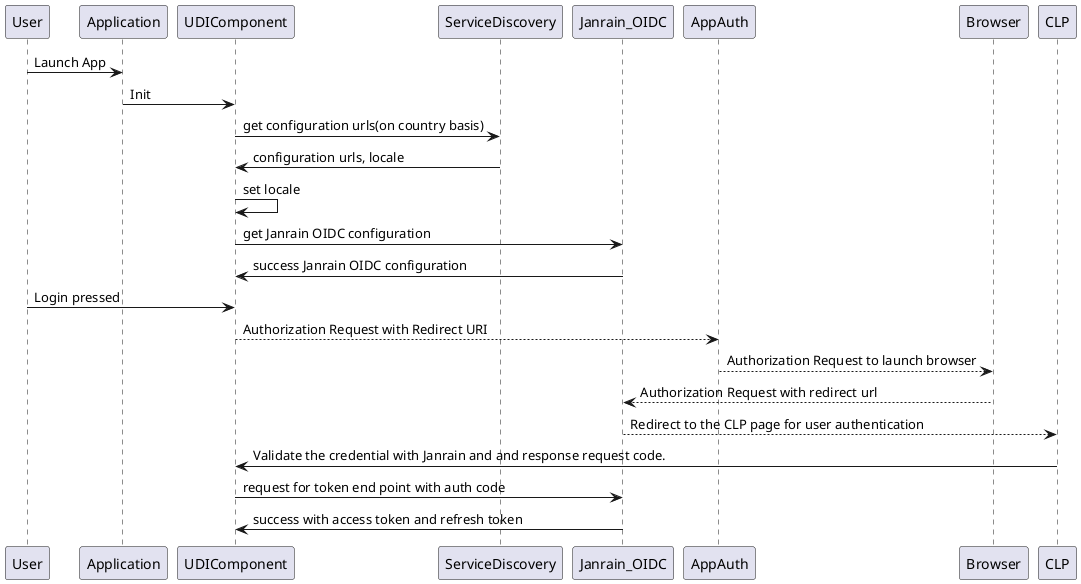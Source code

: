 @startuml
User -> Application : Launch App
Application -> UDIComponent: Init

UDIComponent -> ServiceDiscovery: get configuration urls(on country basis)
ServiceDiscovery ->UDIComponent : configuration urls, locale

UDIComponent ->UDIComponent : set locale

UDIComponent -> Janrain_OIDC: get Janrain OIDC configuration
Janrain_OIDC ->UDIComponent : success Janrain OIDC configuration

'User -> Application : Launch App(already initialized)


'UDIComponent -> ServiceDiscovery: get configuration urls(on country basis)
'ServiceDiscovery ->UDIComponent : return configuration urls

User -> UDIComponent : Login pressed
UDIComponent --> AppAuth:Authorization Request with Redirect URI

AppAuth  --> Browser : Authorization Request to launch browser
Browser --> Janrain_OIDC: Authorization Request with redirect url

CLP <-- Janrain_OIDC : Redirect to the CLP page for user authentication

CLP ->UDIComponent :Validate the credential with Janrain and and response request code.

UDIComponent ->Janrain_OIDC:request for token end point with auth code
Janrain_OIDC -> UDIComponent: success with access token and refresh token
@enduml